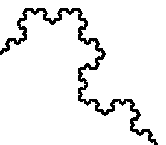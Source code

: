 beginfig(1)
  u:=2cm;
  vardef koch(expr A,B,n) =
    save C; pair C;
    C = A rotatedaround(1/3[A,B], 120);
    if n>0:
      koch( A,        1/3[A,B], n-1);
      koch( 1/3[A,B], C,        n-1);
      koch( C,        2/3[A,B], n-1);
      koch( 2/3[A,B], B,        n-1);
    else:
      draw A--1/3[A,B]--C--2/3[A,B]--B;
    fi;
  enddef;
  z0=(u,0);
  z1=z0 rotated 120;
  z2=z1 rotated 120;
  koch( z0, z1, 4 );
  koch( z1, z2, 4 );
  koch( z2, z0, 4 );
endfig;